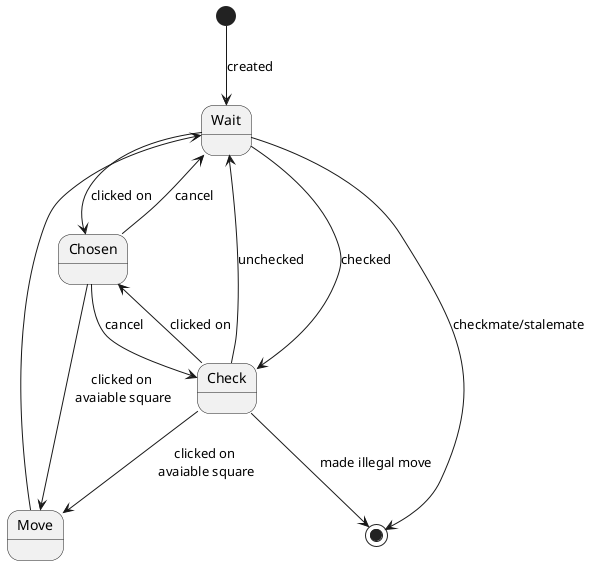 @startuml King
[*] --> Wait : created
Wait --> Chosen : clicked on
Chosen --> Move : clicked on\n avaiable square
Chosen --> Wait : cancel
Move --> Wait
Wait --> Check : checked
Check --> Wait : unchecked
Check --> Chosen : clicked on
Chosen --> Check : cancel
Check --> Move : clicked on\n avaiable square
Check --> [*] : made illegal move
Wait --> [*] : checkmate/stalemate
@enduml